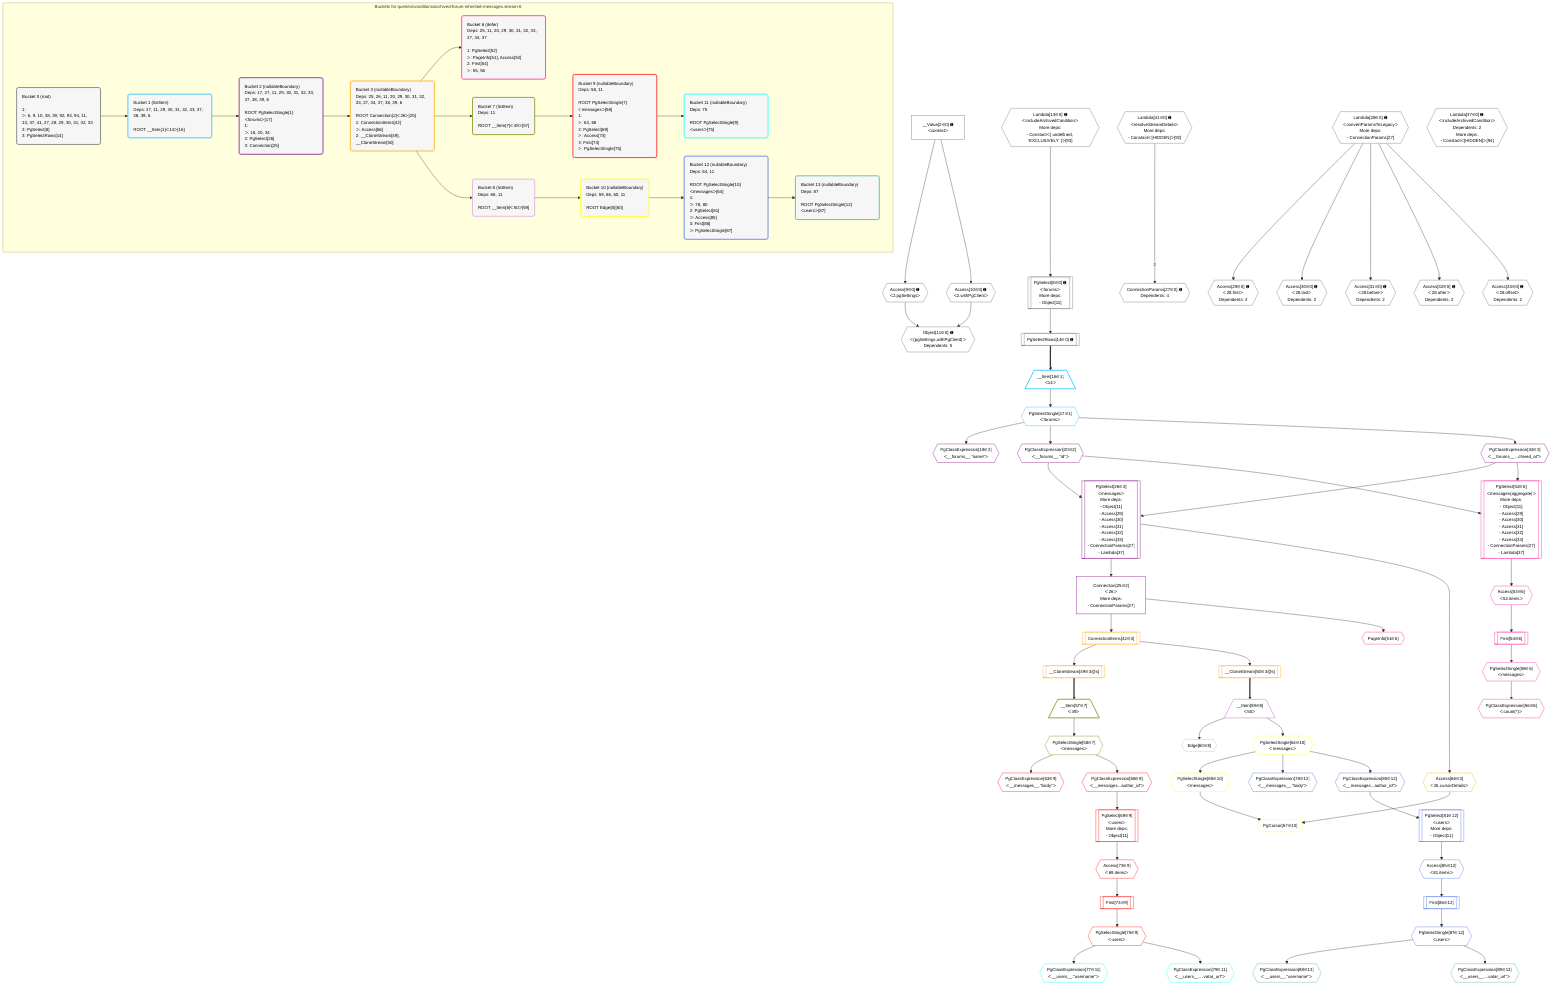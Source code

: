 %%{init: {'themeVariables': { 'fontSize': '12px'}}}%%
graph TD
    classDef path fill:#eee,stroke:#000,color:#000
    classDef plan fill:#fff,stroke-width:1px,color:#000
    classDef itemplan fill:#fff,stroke-width:2px,color:#000
    classDef unbatchedplan fill:#dff,stroke-width:1px,color:#000
    classDef sideeffectplan fill:#fcc,stroke-width:2px,color:#000
    classDef bucket fill:#f6f6f6,color:#000,stroke-width:2px,text-align:left

    subgraph "Buckets for queries/conditions/archived-forum-inherited-messages.stream-6"
    Bucket0("Bucket 0 (root)<br /><br />1: <br />ᐳ: 6, 9, 10, 38, 39, 92, 93, 94, 11, 13, 37, 41, 27, 28, 29, 30, 31, 32, 33<br />2: PgSelect[8]<br />3: PgSelectRows[14]"):::bucket
    Bucket1("Bucket 1 (listItem)<br />Deps: 27, 11, 29, 30, 31, 32, 33, 37, 38, 39, 6<br /><br />ROOT __Item{1}ᐸ14ᐳ[16]"):::bucket
    Bucket2("Bucket 2 (nullableBoundary)<br />Deps: 17, 27, 11, 29, 30, 31, 32, 33, 37, 38, 39, 6<br /><br />ROOT PgSelectSingle{1}ᐸforumsᐳ[17]<br />1: <br />ᐳ: 18, 20, 34<br />2: PgSelect[26]<br />3: Connection[25]"):::bucket
    Bucket3("Bucket 3 (nullableBoundary)<br />Deps: 25, 26, 11, 20, 29, 30, 31, 32, 33, 27, 34, 37, 38, 39, 6<br /><br />ROOT Connection{2}ᐸ26ᐳ[25]<br />1: ConnectionItems[42]<br />ᐳ: Access[66]<br />2: __CloneStream[49], __CloneStream[50]"):::bucket
    Bucket6("Bucket 6 (defer)<br />Deps: 25, 11, 20, 29, 30, 31, 32, 33, 27, 34, 37<br /><br />1: PgSelect[52]<br />ᐳ: PageInfo[51], Access[53]<br />2: First[54]<br />ᐳ: 55, 56"):::bucket
    Bucket7("Bucket 7 (listItem)<br />Deps: 11<br /><br />ROOT __Item{7}ᐸ49ᐳ[57]"):::bucket
    Bucket8("Bucket 8 (listItem)<br />Deps: 66, 11<br /><br />ROOT __Item{8}ᐸ50ᐳ[59]"):::bucket
    Bucket9("Bucket 9 (nullableBoundary)<br />Deps: 58, 11<br /><br />ROOT PgSelectSingle{7}ᐸmessagesᐳ[58]<br />1: <br />ᐳ: 63, 68<br />2: PgSelect[69]<br />ᐳ: Access[73]<br />3: First[74]<br />ᐳ: PgSelectSingle[75]"):::bucket
    Bucket10("Bucket 10 (nullableBoundary)<br />Deps: 59, 66, 60, 11<br /><br />ROOT Edge{8}[60]"):::bucket
    Bucket11("Bucket 11 (nullableBoundary)<br />Deps: 75<br /><br />ROOT PgSelectSingle{9}ᐸusersᐳ[75]"):::bucket
    Bucket12("Bucket 12 (nullableBoundary)<br />Deps: 64, 11<br /><br />ROOT PgSelectSingle{10}ᐸmessagesᐳ[64]<br />1: <br />ᐳ: 78, 80<br />2: PgSelect[81]<br />ᐳ: Access[85]<br />3: First[86]<br />ᐳ: PgSelectSingle[87]"):::bucket
    Bucket13("Bucket 13 (nullableBoundary)<br />Deps: 87<br /><br />ROOT PgSelectSingle{12}ᐸusersᐳ[87]"):::bucket
    end
    Bucket0 --> Bucket1
    Bucket1 --> Bucket2
    Bucket2 --> Bucket3
    Bucket3 --> Bucket6 & Bucket7 & Bucket8
    Bucket7 --> Bucket9
    Bucket8 --> Bucket10
    Bucket9 --> Bucket11
    Bucket10 --> Bucket12
    Bucket12 --> Bucket13

    %% plan dependencies
    PgSelect8[["PgSelect[8∈0] ➊<br />ᐸforumsᐳ<br />More deps:<br />- Object[11]"]]:::plan
    Lambda13{{"Lambda[13∈0] ➊<br />ᐸincludeArchivedConditionᐳ<br />More deps:<br />- Constantᐸ[ undefined, 'EXCLUSIVELY' ]ᐳ[93]"}}:::plan
    Lambda13 --> PgSelect8
    Object11{{"Object[11∈0] ➊<br />ᐸ{pgSettings,withPgClient}ᐳ<br />Dependents: 5"}}:::plan
    Access9{{"Access[9∈0] ➊<br />ᐸ2.pgSettingsᐳ"}}:::plan
    Access10{{"Access[10∈0] ➊<br />ᐸ2.withPgClientᐳ"}}:::plan
    Access9 & Access10 --> Object11
    ConnectionParams27{{"ConnectionParams[27∈0] ➊<br />Dependents: 4"}}:::plan
    Lambda41{{"Lambda[41∈0] ➊<br />ᐸresolveStreamDetailsᐳ<br />More deps:<br />- Constantᐸ[HIDDEN]ᐳ[92]"}}:::plan
    Lambda41 -- 2 --> ConnectionParams27
    __Value2["__Value[2∈0] ➊<br />ᐸcontextᐳ"]:::plan
    __Value2 --> Access9
    __Value2 --> Access10
    PgSelectRows14[["PgSelectRows[14∈0] ➊"]]:::plan
    PgSelect8 --> PgSelectRows14
    Lambda28{{"Lambda[28∈0] ➊<br />ᐸconvertParamsToLegacyᐳ<br />More deps:<br />- ConnectionParams[27]"}}:::plan
    Access29{{"Access[29∈0] ➊<br />ᐸ28.firstᐳ<br />Dependents: 2"}}:::plan
    Lambda28 --> Access29
    Access30{{"Access[30∈0] ➊<br />ᐸ28.lastᐳ<br />Dependents: 2"}}:::plan
    Lambda28 --> Access30
    Access31{{"Access[31∈0] ➊<br />ᐸ28.beforeᐳ<br />Dependents: 2"}}:::plan
    Lambda28 --> Access31
    Access32{{"Access[32∈0] ➊<br />ᐸ28.afterᐳ<br />Dependents: 2"}}:::plan
    Lambda28 --> Access32
    Access33{{"Access[33∈0] ➊<br />ᐸ28.offsetᐳ<br />Dependents: 2"}}:::plan
    Lambda28 --> Access33
    Lambda37{{"Lambda[37∈0] ➊<br />ᐸincludeArchivedConditionᐳ<br />Dependents: 2<br />More deps:<br />- Constantᐸ[HIDDEN]ᐳ[94]"}}:::plan
    __Item16[/"__Item[16∈1]<br />ᐸ14ᐳ"\]:::itemplan
    PgSelectRows14 ==> __Item16
    PgSelectSingle17{{"PgSelectSingle[17∈1]<br />ᐸforumsᐳ"}}:::plan
    __Item16 --> PgSelectSingle17
    PgSelect26[["PgSelect[26∈2]<br />ᐸmessagesᐳ<br />More deps:<br />- Object[11]<br />- Access[29]<br />- Access[30]<br />- Access[31]<br />- Access[32]<br />- Access[33]<br />- ConnectionParams[27]<br />- Lambda[37]"]]:::plan
    PgClassExpression20{{"PgClassExpression[20∈2]<br />ᐸ__forums__.”id”ᐳ"}}:::plan
    PgClassExpression34{{"PgClassExpression[34∈2]<br />ᐸ__forums__...chived_at”ᐳ"}}:::plan
    PgClassExpression20 & PgClassExpression34 --> PgSelect26
    Connection25["Connection[25∈2]<br />ᐸ26ᐳ<br />More deps:<br />- ConnectionParams[27]"]:::plan
    PgSelect26 --> Connection25
    PgClassExpression18{{"PgClassExpression[18∈2]<br />ᐸ__forums__.”name”ᐳ"}}:::plan
    PgSelectSingle17 --> PgClassExpression18
    PgSelectSingle17 --> PgClassExpression20
    PgSelectSingle17 --> PgClassExpression34
    ConnectionItems42[["ConnectionItems[42∈3]"]]:::plan
    Connection25 --> ConnectionItems42
    __CloneStream49[["__CloneStream[49∈3@s]"]]:::plan
    ConnectionItems42 --> __CloneStream49
    __CloneStream50[["__CloneStream[50∈3@s]"]]:::plan
    ConnectionItems42 --> __CloneStream50
    Access66{{"Access[66∈3]<br />ᐸ26.cursorDetailsᐳ"}}:::plan
    PgSelect26 --> Access66
    PgSelect52[["PgSelect[52∈6]<br />ᐸmessages(aggregate)ᐳ<br />More deps:<br />- Object[11]<br />- Access[29]<br />- Access[30]<br />- Access[31]<br />- Access[32]<br />- Access[33]<br />- ConnectionParams[27]<br />- Lambda[37]"]]:::plan
    PgClassExpression20 & PgClassExpression34 --> PgSelect52
    PageInfo51{{"PageInfo[51∈6]"}}:::plan
    Connection25 --> PageInfo51
    Access53{{"Access[53∈6]<br />ᐸ52.itemsᐳ"}}:::plan
    PgSelect52 --> Access53
    First54[["First[54∈6]"]]:::plan
    Access53 --> First54
    PgSelectSingle55{{"PgSelectSingle[55∈6]<br />ᐸmessagesᐳ"}}:::plan
    First54 --> PgSelectSingle55
    PgClassExpression56{{"PgClassExpression[56∈6]<br />ᐸcount(*)ᐳ"}}:::plan
    PgSelectSingle55 --> PgClassExpression56
    __Item57[/"__Item[57∈7]<br />ᐸ49ᐳ"\]:::itemplan
    __CloneStream49 ==> __Item57
    PgSelectSingle58{{"PgSelectSingle[58∈7]<br />ᐸmessagesᐳ"}}:::plan
    __Item57 --> PgSelectSingle58
    __Item59[/"__Item[59∈8]<br />ᐸ50ᐳ"\]:::itemplan
    __CloneStream50 ==> __Item59
    Edge60{{"Edge[60∈8]"}}:::plan
    __Item59 --> Edge60
    PgSelect69[["PgSelect[69∈9]<br />ᐸusersᐳ<br />More deps:<br />- Object[11]"]]:::plan
    PgClassExpression68{{"PgClassExpression[68∈9]<br />ᐸ__messages...author_id”ᐳ"}}:::plan
    PgClassExpression68 --> PgSelect69
    PgClassExpression63{{"PgClassExpression[63∈9]<br />ᐸ__messages__.”body”ᐳ"}}:::plan
    PgSelectSingle58 --> PgClassExpression63
    PgSelectSingle58 --> PgClassExpression68
    Access73{{"Access[73∈9]<br />ᐸ69.itemsᐳ"}}:::plan
    PgSelect69 --> Access73
    First74[["First[74∈9]"]]:::plan
    Access73 --> First74
    PgSelectSingle75{{"PgSelectSingle[75∈9]<br />ᐸusersᐳ"}}:::plan
    First74 --> PgSelectSingle75
    PgCursor67{{"PgCursor[67∈10]"}}:::plan
    PgSelectSingle65{{"PgSelectSingle[65∈10]<br />ᐸmessagesᐳ"}}:::plan
    PgSelectSingle65 & Access66 --> PgCursor67
    PgSelectSingle64{{"PgSelectSingle[64∈10]<br />ᐸmessagesᐳ"}}:::plan
    __Item59 --> PgSelectSingle64
    PgSelectSingle64 --> PgSelectSingle65
    PgClassExpression77{{"PgClassExpression[77∈11]<br />ᐸ__users__.”username”ᐳ"}}:::plan
    PgSelectSingle75 --> PgClassExpression77
    PgClassExpression79{{"PgClassExpression[79∈11]<br />ᐸ__users__....vatar_url”ᐳ"}}:::plan
    PgSelectSingle75 --> PgClassExpression79
    PgSelect81[["PgSelect[81∈12]<br />ᐸusersᐳ<br />More deps:<br />- Object[11]"]]:::plan
    PgClassExpression80{{"PgClassExpression[80∈12]<br />ᐸ__messages...author_id”ᐳ"}}:::plan
    PgClassExpression80 --> PgSelect81
    PgClassExpression78{{"PgClassExpression[78∈12]<br />ᐸ__messages__.”body”ᐳ"}}:::plan
    PgSelectSingle64 --> PgClassExpression78
    PgSelectSingle64 --> PgClassExpression80
    Access85{{"Access[85∈12]<br />ᐸ81.itemsᐳ"}}:::plan
    PgSelect81 --> Access85
    First86[["First[86∈12]"]]:::plan
    Access85 --> First86
    PgSelectSingle87{{"PgSelectSingle[87∈12]<br />ᐸusersᐳ"}}:::plan
    First86 --> PgSelectSingle87
    PgClassExpression88{{"PgClassExpression[88∈13]<br />ᐸ__users__.”username”ᐳ"}}:::plan
    PgSelectSingle87 --> PgClassExpression88
    PgClassExpression89{{"PgClassExpression[89∈13]<br />ᐸ__users__....vatar_url”ᐳ"}}:::plan
    PgSelectSingle87 --> PgClassExpression89

    %% define steps
    classDef bucket0 stroke:#696969
    class Bucket0,__Value2,PgSelect8,Access9,Access10,Object11,Lambda13,PgSelectRows14,ConnectionParams27,Lambda28,Access29,Access30,Access31,Access32,Access33,Lambda37,Lambda41 bucket0
    classDef bucket1 stroke:#00bfff
    class Bucket1,__Item16,PgSelectSingle17 bucket1
    classDef bucket2 stroke:#7f007f
    class Bucket2,PgClassExpression18,PgClassExpression20,Connection25,PgSelect26,PgClassExpression34 bucket2
    classDef bucket3 stroke:#ffa500
    class Bucket3,ConnectionItems42,__CloneStream49,__CloneStream50,Access66 bucket3
    classDef bucket6 stroke:#ff1493
    class Bucket6,PageInfo51,PgSelect52,Access53,First54,PgSelectSingle55,PgClassExpression56 bucket6
    classDef bucket7 stroke:#808000
    class Bucket7,__Item57,PgSelectSingle58 bucket7
    classDef bucket8 stroke:#dda0dd
    class Bucket8,__Item59,Edge60 bucket8
    classDef bucket9 stroke:#ff0000
    class Bucket9,PgClassExpression63,PgClassExpression68,PgSelect69,Access73,First74,PgSelectSingle75 bucket9
    classDef bucket10 stroke:#ffff00
    class Bucket10,PgSelectSingle64,PgSelectSingle65,PgCursor67 bucket10
    classDef bucket11 stroke:#00ffff
    class Bucket11,PgClassExpression77,PgClassExpression79 bucket11
    classDef bucket12 stroke:#4169e1
    class Bucket12,PgClassExpression78,PgClassExpression80,PgSelect81,Access85,First86,PgSelectSingle87 bucket12
    classDef bucket13 stroke:#3cb371
    class Bucket13,PgClassExpression88,PgClassExpression89 bucket13